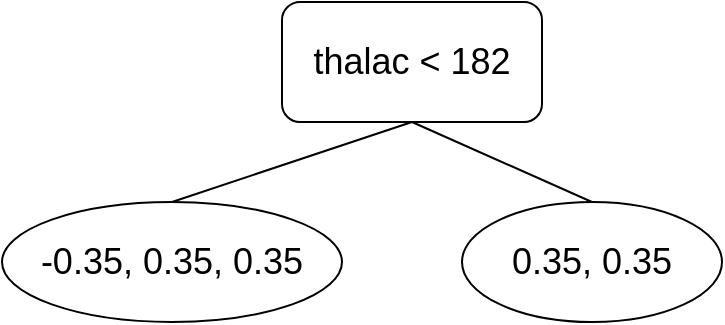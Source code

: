 <mxfile version="14.5.8" type="device"><diagram id="aN7arY1URw3fIo8bp3xu" name="Page-1"><mxGraphModel dx="941" dy="526" grid="1" gridSize="10" guides="1" tooltips="1" connect="1" arrows="1" fold="1" page="1" pageScale="1" pageWidth="850" pageHeight="1100" math="0" shadow="0"><root><mxCell id="0"/><mxCell id="1" parent="0"/><mxCell id="qr7YrdVklJOTRPvrepEl-1" value="&lt;font style=&quot;font-size: 18px&quot;&gt;thalac &amp;lt; 182&lt;/font&gt;" style="rounded=1;whiteSpace=wrap;html=1;" vertex="1" parent="1"><mxGeometry x="310" y="260" width="130" height="60" as="geometry"/></mxCell><mxCell id="qr7YrdVklJOTRPvrepEl-2" value="&lt;font style=&quot;font-size: 18px&quot;&gt;-0.35, 0.35, 0.35&lt;/font&gt;" style="ellipse;whiteSpace=wrap;html=1;" vertex="1" parent="1"><mxGeometry x="170" y="360" width="170" height="60" as="geometry"/></mxCell><mxCell id="qr7YrdVklJOTRPvrepEl-3" value="&lt;font style=&quot;font-size: 18px&quot;&gt;0.35, 0.35&lt;/font&gt;" style="ellipse;whiteSpace=wrap;html=1;" vertex="1" parent="1"><mxGeometry x="400" y="360" width="130" height="60" as="geometry"/></mxCell><mxCell id="qr7YrdVklJOTRPvrepEl-4" value="" style="endArrow=none;html=1;exitX=0.5;exitY=0;exitDx=0;exitDy=0;entryX=0.5;entryY=1;entryDx=0;entryDy=0;" edge="1" parent="1" source="qr7YrdVklJOTRPvrepEl-2" target="qr7YrdVklJOTRPvrepEl-1"><mxGeometry width="50" height="50" relative="1" as="geometry"><mxPoint x="560" y="390" as="sourcePoint"/><mxPoint x="610" y="340" as="targetPoint"/></mxGeometry></mxCell><mxCell id="qr7YrdVklJOTRPvrepEl-5" value="" style="endArrow=none;html=1;exitX=0.5;exitY=1;exitDx=0;exitDy=0;entryX=0.5;entryY=0;entryDx=0;entryDy=0;" edge="1" parent="1" source="qr7YrdVklJOTRPvrepEl-1" target="qr7YrdVklJOTRPvrepEl-3"><mxGeometry width="50" height="50" relative="1" as="geometry"><mxPoint x="530" y="370" as="sourcePoint"/><mxPoint x="580" y="320" as="targetPoint"/></mxGeometry></mxCell></root></mxGraphModel></diagram></mxfile>